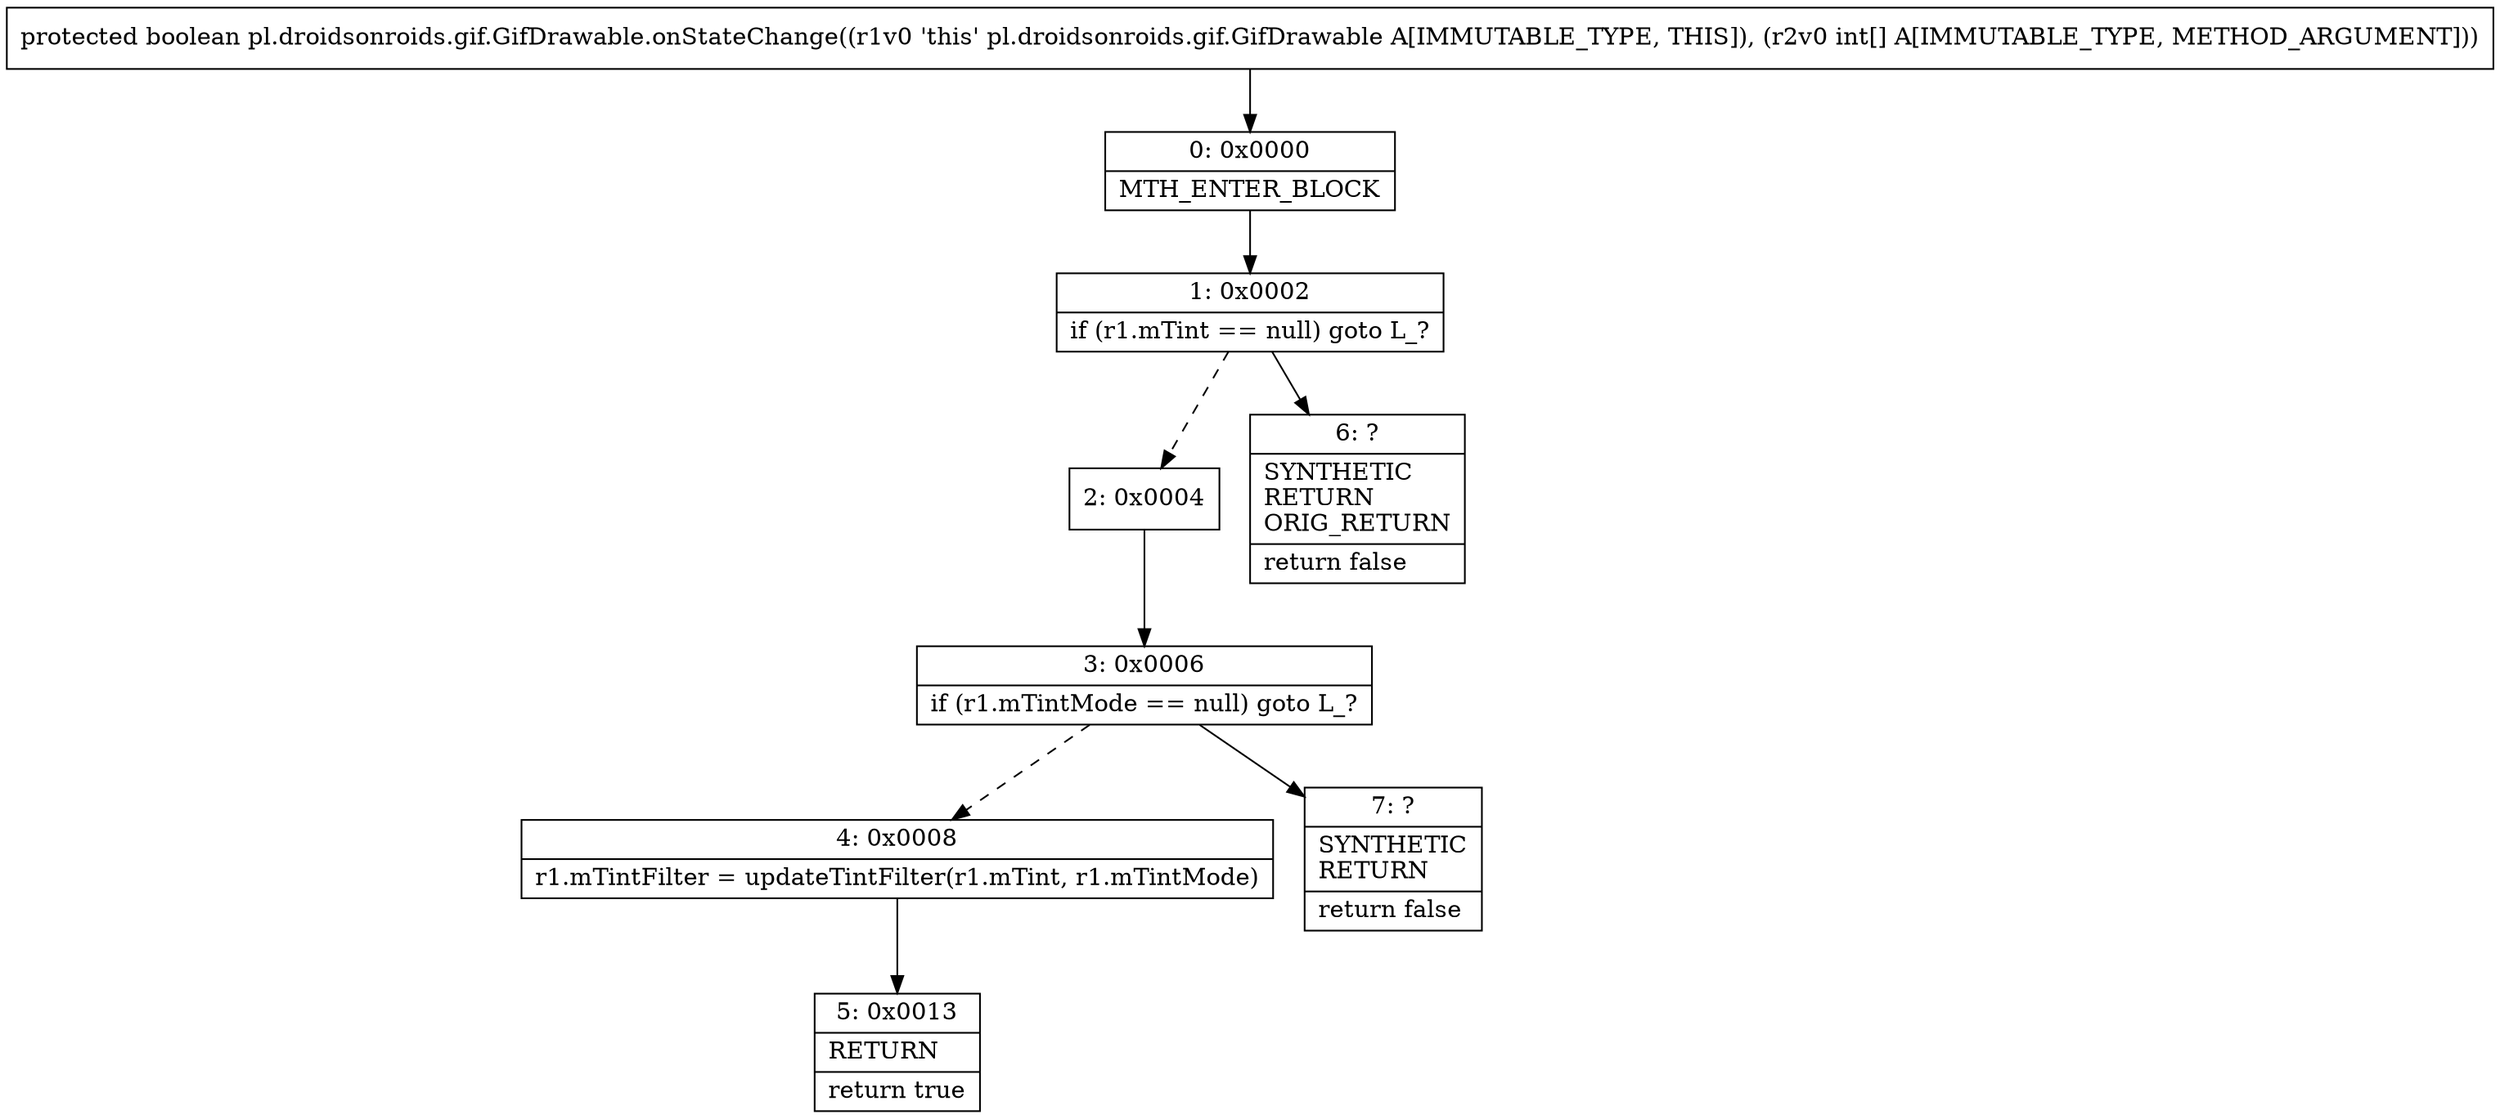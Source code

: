 digraph "CFG forpl.droidsonroids.gif.GifDrawable.onStateChange([I)Z" {
Node_0 [shape=record,label="{0\:\ 0x0000|MTH_ENTER_BLOCK\l}"];
Node_1 [shape=record,label="{1\:\ 0x0002|if (r1.mTint == null) goto L_?\l}"];
Node_2 [shape=record,label="{2\:\ 0x0004}"];
Node_3 [shape=record,label="{3\:\ 0x0006|if (r1.mTintMode == null) goto L_?\l}"];
Node_4 [shape=record,label="{4\:\ 0x0008|r1.mTintFilter = updateTintFilter(r1.mTint, r1.mTintMode)\l}"];
Node_5 [shape=record,label="{5\:\ 0x0013|RETURN\l|return true\l}"];
Node_6 [shape=record,label="{6\:\ ?|SYNTHETIC\lRETURN\lORIG_RETURN\l|return false\l}"];
Node_7 [shape=record,label="{7\:\ ?|SYNTHETIC\lRETURN\l|return false\l}"];
MethodNode[shape=record,label="{protected boolean pl.droidsonroids.gif.GifDrawable.onStateChange((r1v0 'this' pl.droidsonroids.gif.GifDrawable A[IMMUTABLE_TYPE, THIS]), (r2v0 int[] A[IMMUTABLE_TYPE, METHOD_ARGUMENT])) }"];
MethodNode -> Node_0;
Node_0 -> Node_1;
Node_1 -> Node_2[style=dashed];
Node_1 -> Node_6;
Node_2 -> Node_3;
Node_3 -> Node_4[style=dashed];
Node_3 -> Node_7;
Node_4 -> Node_5;
}


